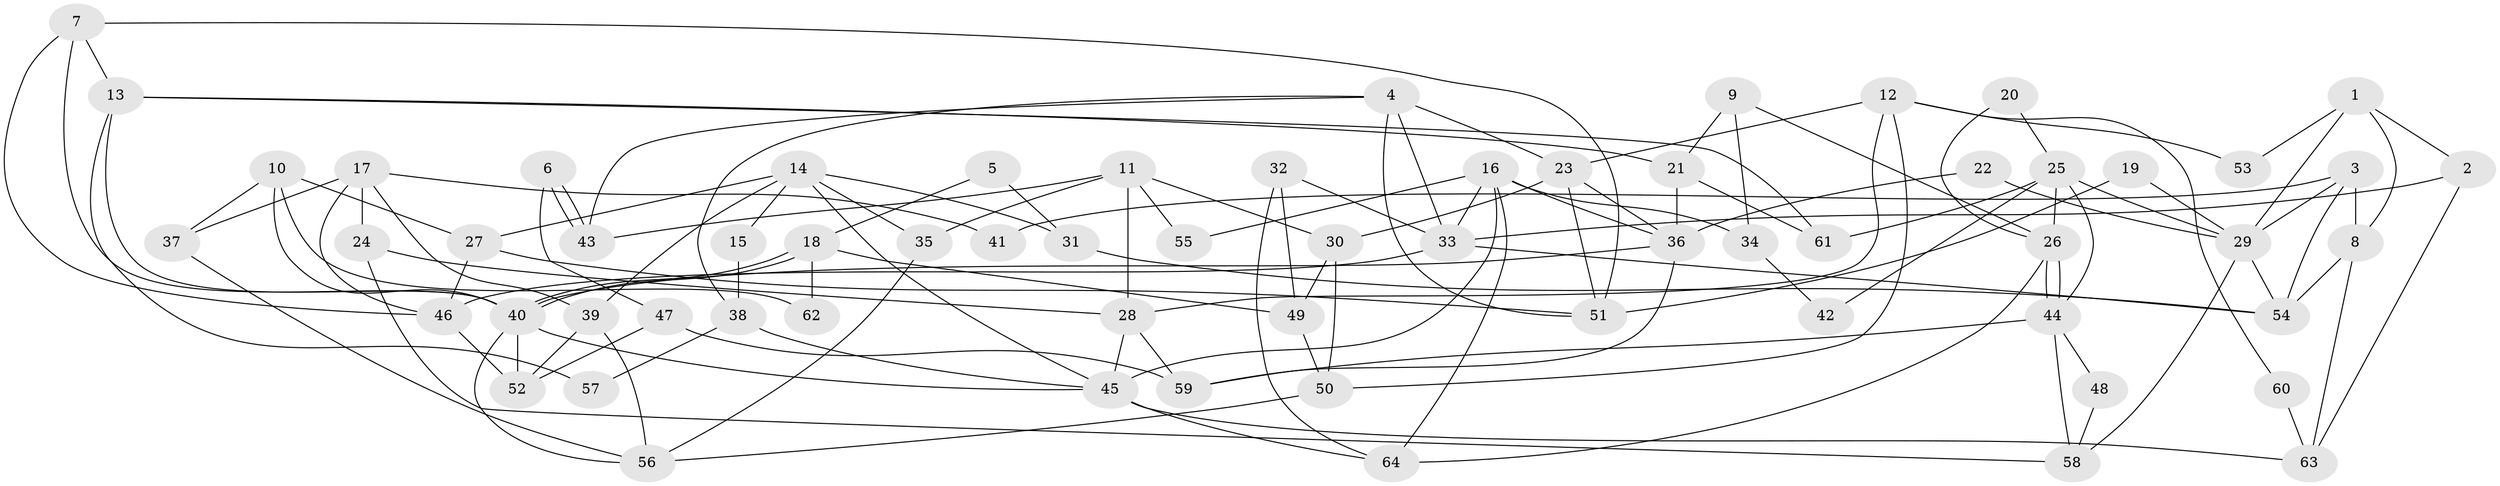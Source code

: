 // coarse degree distribution, {5: 0.11627906976744186, 7: 0.13953488372093023, 4: 0.16279069767441862, 3: 0.23255813953488372, 10: 0.023255813953488372, 8: 0.023255813953488372, 6: 0.13953488372093023, 2: 0.13953488372093023, 1: 0.023255813953488372}
// Generated by graph-tools (version 1.1) at 2025/24/03/03/25 07:24:04]
// undirected, 64 vertices, 128 edges
graph export_dot {
graph [start="1"]
  node [color=gray90,style=filled];
  1;
  2;
  3;
  4;
  5;
  6;
  7;
  8;
  9;
  10;
  11;
  12;
  13;
  14;
  15;
  16;
  17;
  18;
  19;
  20;
  21;
  22;
  23;
  24;
  25;
  26;
  27;
  28;
  29;
  30;
  31;
  32;
  33;
  34;
  35;
  36;
  37;
  38;
  39;
  40;
  41;
  42;
  43;
  44;
  45;
  46;
  47;
  48;
  49;
  50;
  51;
  52;
  53;
  54;
  55;
  56;
  57;
  58;
  59;
  60;
  61;
  62;
  63;
  64;
  1 -- 8;
  1 -- 29;
  1 -- 2;
  1 -- 53;
  2 -- 63;
  2 -- 33;
  3 -- 54;
  3 -- 29;
  3 -- 8;
  3 -- 41;
  4 -- 51;
  4 -- 23;
  4 -- 33;
  4 -- 38;
  4 -- 43;
  5 -- 18;
  5 -- 31;
  6 -- 43;
  6 -- 43;
  6 -- 47;
  7 -- 46;
  7 -- 40;
  7 -- 13;
  7 -- 51;
  8 -- 54;
  8 -- 63;
  9 -- 26;
  9 -- 21;
  9 -- 34;
  10 -- 27;
  10 -- 40;
  10 -- 37;
  10 -- 62;
  11 -- 43;
  11 -- 28;
  11 -- 30;
  11 -- 35;
  11 -- 55;
  12 -- 50;
  12 -- 23;
  12 -- 28;
  12 -- 53;
  12 -- 60;
  13 -- 61;
  13 -- 21;
  13 -- 40;
  13 -- 57;
  14 -- 35;
  14 -- 45;
  14 -- 15;
  14 -- 27;
  14 -- 31;
  14 -- 39;
  15 -- 38;
  16 -- 45;
  16 -- 33;
  16 -- 34;
  16 -- 36;
  16 -- 55;
  16 -- 64;
  17 -- 46;
  17 -- 39;
  17 -- 24;
  17 -- 37;
  17 -- 41;
  18 -- 49;
  18 -- 40;
  18 -- 40;
  18 -- 62;
  19 -- 29;
  19 -- 51;
  20 -- 25;
  20 -- 26;
  21 -- 36;
  21 -- 61;
  22 -- 36;
  22 -- 29;
  23 -- 51;
  23 -- 36;
  23 -- 30;
  24 -- 28;
  24 -- 58;
  25 -- 44;
  25 -- 26;
  25 -- 29;
  25 -- 42;
  25 -- 61;
  26 -- 64;
  26 -- 44;
  26 -- 44;
  27 -- 46;
  27 -- 51;
  28 -- 45;
  28 -- 59;
  29 -- 58;
  29 -- 54;
  30 -- 49;
  30 -- 50;
  31 -- 54;
  32 -- 49;
  32 -- 33;
  32 -- 64;
  33 -- 46;
  33 -- 54;
  34 -- 42;
  35 -- 56;
  36 -- 40;
  36 -- 59;
  37 -- 56;
  38 -- 45;
  38 -- 57;
  39 -- 56;
  39 -- 52;
  40 -- 45;
  40 -- 52;
  40 -- 56;
  44 -- 59;
  44 -- 48;
  44 -- 58;
  45 -- 64;
  45 -- 63;
  46 -- 52;
  47 -- 59;
  47 -- 52;
  48 -- 58;
  49 -- 50;
  50 -- 56;
  60 -- 63;
}
